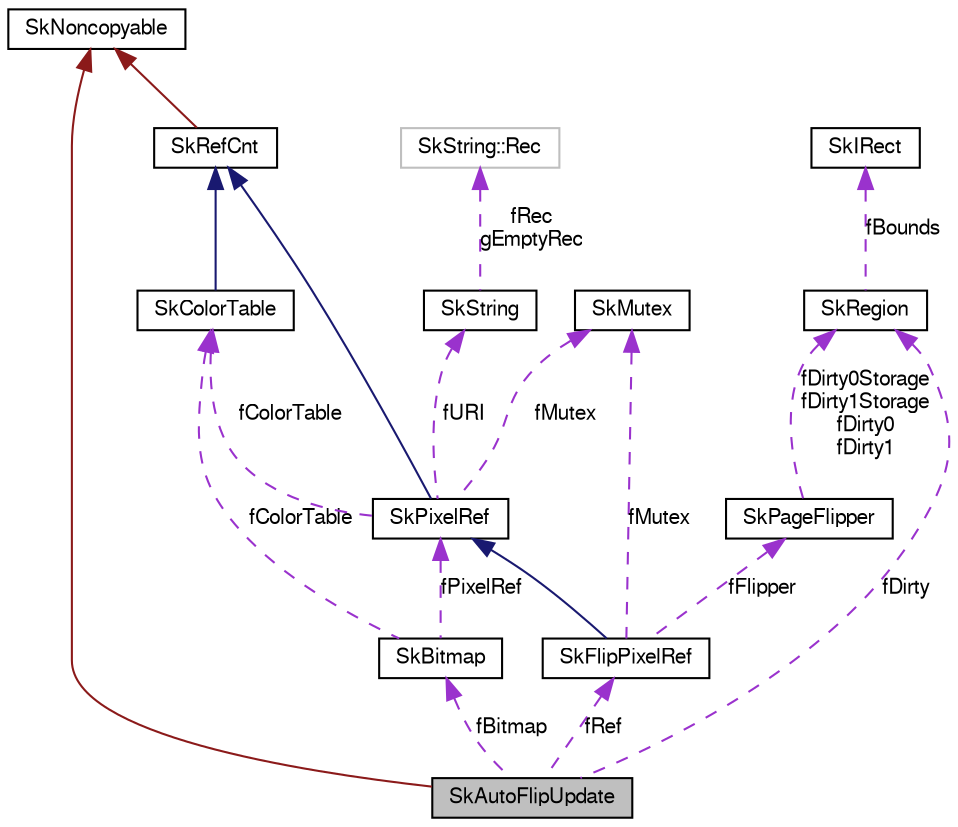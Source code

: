 digraph G
{
  edge [fontname="FreeSans",fontsize="10",labelfontname="FreeSans",labelfontsize="10"];
  node [fontname="FreeSans",fontsize="10",shape=record];
  Node1 [label="SkAutoFlipUpdate",height=0.2,width=0.4,color="black", fillcolor="grey75", style="filled" fontcolor="black"];
  Node2 -> Node1 [dir=back,color="firebrick4",fontsize="10",style="solid",fontname="FreeSans"];
  Node2 [label="SkNoncopyable",height=0.2,width=0.4,color="black", fillcolor="white", style="filled",URL="$class_sk_noncopyable.html"];
  Node3 -> Node1 [dir=back,color="darkorchid3",fontsize="10",style="dashed",label="fDirty",fontname="FreeSans"];
  Node3 [label="SkRegion",height=0.2,width=0.4,color="black", fillcolor="white", style="filled",URL="$class_sk_region.html"];
  Node4 -> Node3 [dir=back,color="darkorchid3",fontsize="10",style="dashed",label="fBounds",fontname="FreeSans"];
  Node4 [label="SkIRect",height=0.2,width=0.4,color="black", fillcolor="white", style="filled",URL="$struct_sk_i_rect.html"];
  Node5 -> Node1 [dir=back,color="darkorchid3",fontsize="10",style="dashed",label="fBitmap",fontname="FreeSans"];
  Node5 [label="SkBitmap",height=0.2,width=0.4,color="black", fillcolor="white", style="filled",URL="$class_sk_bitmap.html"];
  Node6 -> Node5 [dir=back,color="darkorchid3",fontsize="10",style="dashed",label="fColorTable",fontname="FreeSans"];
  Node6 [label="SkColorTable",height=0.2,width=0.4,color="black", fillcolor="white", style="filled",URL="$class_sk_color_table.html"];
  Node7 -> Node6 [dir=back,color="midnightblue",fontsize="10",style="solid",fontname="FreeSans"];
  Node7 [label="SkRefCnt",height=0.2,width=0.4,color="black", fillcolor="white", style="filled",URL="$class_sk_ref_cnt.html"];
  Node2 -> Node7 [dir=back,color="firebrick4",fontsize="10",style="solid",fontname="FreeSans"];
  Node8 -> Node5 [dir=back,color="darkorchid3",fontsize="10",style="dashed",label="fPixelRef",fontname="FreeSans"];
  Node8 [label="SkPixelRef",height=0.2,width=0.4,color="black", fillcolor="white", style="filled",URL="$class_sk_pixel_ref.html"];
  Node7 -> Node8 [dir=back,color="midnightblue",fontsize="10",style="solid",fontname="FreeSans"];
  Node6 -> Node8 [dir=back,color="darkorchid3",fontsize="10",style="dashed",label="fColorTable",fontname="FreeSans"];
  Node9 -> Node8 [dir=back,color="darkorchid3",fontsize="10",style="dashed",label="fMutex",fontname="FreeSans"];
  Node9 [label="SkMutex",height=0.2,width=0.4,color="black", fillcolor="white", style="filled",URL="$class_sk_mutex.html"];
  Node10 -> Node8 [dir=back,color="darkorchid3",fontsize="10",style="dashed",label="fURI",fontname="FreeSans"];
  Node10 [label="SkString",height=0.2,width=0.4,color="black", fillcolor="white", style="filled",URL="$class_sk_string.html"];
  Node11 -> Node10 [dir=back,color="darkorchid3",fontsize="10",style="dashed",label="fRec\ngEmptyRec",fontname="FreeSans"];
  Node11 [label="SkString::Rec",height=0.2,width=0.4,color="grey75", fillcolor="white", style="filled"];
  Node12 -> Node1 [dir=back,color="darkorchid3",fontsize="10",style="dashed",label="fRef",fontname="FreeSans"];
  Node12 [label="SkFlipPixelRef",height=0.2,width=0.4,color="black", fillcolor="white", style="filled",URL="$class_sk_flip_pixel_ref.html"];
  Node8 -> Node12 [dir=back,color="midnightblue",fontsize="10",style="solid",fontname="FreeSans"];
  Node13 -> Node12 [dir=back,color="darkorchid3",fontsize="10",style="dashed",label="fFlipper",fontname="FreeSans"];
  Node13 [label="SkPageFlipper",height=0.2,width=0.4,color="black", fillcolor="white", style="filled",URL="$class_sk_page_flipper.html"];
  Node3 -> Node13 [dir=back,color="darkorchid3",fontsize="10",style="dashed",label="fDirty0Storage\nfDirty1Storage\nfDirty0\nfDirty1",fontname="FreeSans"];
  Node9 -> Node12 [dir=back,color="darkorchid3",fontsize="10",style="dashed",label="fMutex",fontname="FreeSans"];
}
